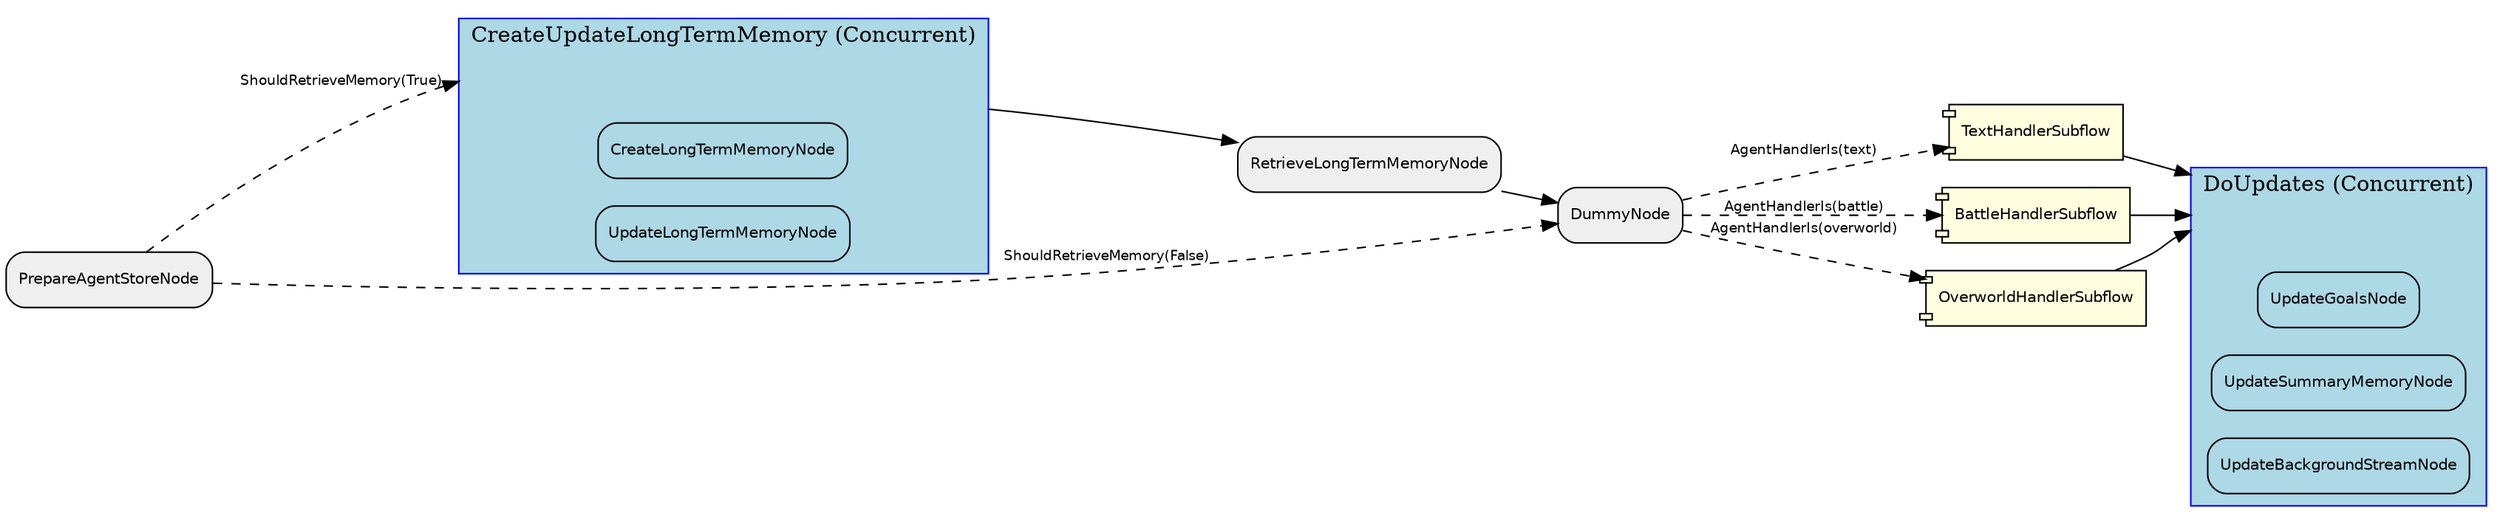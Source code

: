digraph "G" {
  rankdir=LR;
  compound=true;
  node [shape=box, style="rounded,filled", fillcolor="#EFEFEF", fontname="Helvetica", fontsize=10];
  edge [fontname="Helvetica", fontsize=9];
  subgraph "cluster_ROh4b9rPiLZR8FRXu5Ws0" {
    label="DoUpdates (Concurrent)";
    style="filled"; fillcolor="lightblue"; color="blue";
    node [fillcolor="lightblue", style="filled,rounded"];
    "ROh4b9rPiLZR8FRXu5Ws0__entry" [label="", shape=point, width=0.01, style=invis];
    "ROh4b9rPiLZR8FRXu5Ws0__exit"  [label="", shape=point, width=0.01, style=invis];
    R2gjnZK2jJIonHdh735mK [label="UpdateGoalsNode"];
    LIymbs8aFT8sixNbxOi6x [label="UpdateSummaryMemoryNode"];
    ef8JZMll6fiZbA6isvKZR [label="UpdateBackgroundStreamNode"];
  }
  subgraph "cluster_vkIfMjcxQSDinRBwNXA87" {
    label="CreateUpdateLongTermMemory (Concurrent)";
    style="filled"; fillcolor="lightblue"; color="blue";
    node [fillcolor="lightblue", style="filled,rounded"];
    "vkIfMjcxQSDinRBwNXA87__entry" [label="", shape=point, width=0.01, style=invis];
    "vkIfMjcxQSDinRBwNXA87__exit"  [label="", shape=point, width=0.01, style=invis];
    "8JvvkMiXwtxAixeD9rvfa" [label="CreateLongTermMemoryNode"];
    etaww1i1ND2a3ibXAuwZn [label="UpdateLongTermMemoryNode"];
  }
  "85mMIVAgKyqICc2UKvbeU" [label="PrepareAgentStoreNode"];
  LIymbs8aFT8sixNbxOi6x [label="UpdateSummaryMemoryNode"];
  ycaKppBU8FhEJ6475tIlu [label="TextHandlerSubflow", shape=component, style="filled,rounded", fillcolor="lightyellow"];
  bIdvvnXZvz8Is1MfSYbAy [label="BattleHandlerSubflow", shape=component, style="filled,rounded", fillcolor="lightyellow"];
  R2gjnZK2jJIonHdh735mK [label="UpdateGoalsNode"];
  "8JvvkMiXwtxAixeD9rvfa" [label="CreateLongTermMemoryNode"];
  g5zJknwT6kuxiYzIDjmsU [label="RetrieveLongTermMemoryNode"];
  etaww1i1ND2a3ibXAuwZn [label="UpdateLongTermMemoryNode"];
  U07Mu0bBpQoGO8nXY5Nzr [label="OverworldHandlerSubflow", shape=component, style="filled,rounded", fillcolor="lightyellow"];
  Hn3C6lkV9pvptlZGymCwm [label="DummyNode"];
  ef8JZMll6fiZbA6isvKZR [label="UpdateBackgroundStreamNode"];
  "85mMIVAgKyqICc2UKvbeU" -> vkIfMjcxQSDinRBwNXA87__entry [lhead="cluster_vkIfMjcxQSDinRBwNXA87", style="dashed", label="ShouldRetrieveMemory(True)"];
  vkIfMjcxQSDinRBwNXA87__exit -> g5zJknwT6kuxiYzIDjmsU [ltail="cluster_vkIfMjcxQSDinRBwNXA87", style="solid"];
  "85mMIVAgKyqICc2UKvbeU" -> Hn3C6lkV9pvptlZGymCwm [style="dashed", label="ShouldRetrieveMemory(False)"];
  g5zJknwT6kuxiYzIDjmsU -> Hn3C6lkV9pvptlZGymCwm [style="solid"];
  Hn3C6lkV9pvptlZGymCwm -> U07Mu0bBpQoGO8nXY5Nzr [style="dashed", label="AgentHandlerIs(overworld)"];
  Hn3C6lkV9pvptlZGymCwm -> bIdvvnXZvz8Is1MfSYbAy [style="dashed", label="AgentHandlerIs(battle)"];
  Hn3C6lkV9pvptlZGymCwm -> ycaKppBU8FhEJ6475tIlu [style="dashed", label="AgentHandlerIs(text)"];
  ycaKppBU8FhEJ6475tIlu -> ROh4b9rPiLZR8FRXu5Ws0__entry [lhead="cluster_ROh4b9rPiLZR8FRXu5Ws0", style="solid"];
  bIdvvnXZvz8Is1MfSYbAy -> ROh4b9rPiLZR8FRXu5Ws0__entry [lhead="cluster_ROh4b9rPiLZR8FRXu5Ws0", style="solid"];
  U07Mu0bBpQoGO8nXY5Nzr -> ROh4b9rPiLZR8FRXu5Ws0__entry [lhead="cluster_ROh4b9rPiLZR8FRXu5Ws0", style="solid"];
}
